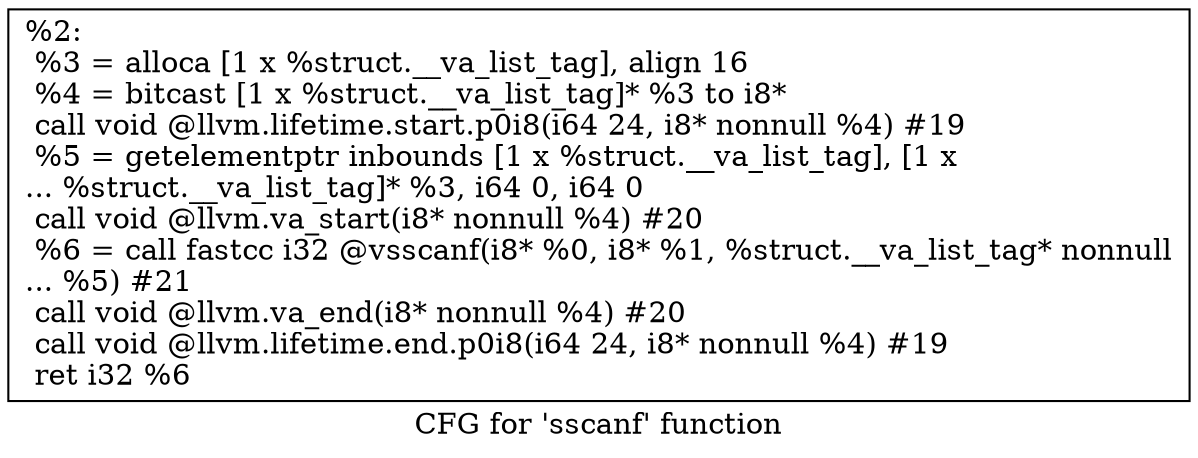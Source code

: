 digraph "CFG for 'sscanf' function" {
	label="CFG for 'sscanf' function";

	Node0x2790a40 [shape=record,label="{%2:\l  %3 = alloca [1 x %struct.__va_list_tag], align 16\l  %4 = bitcast [1 x %struct.__va_list_tag]* %3 to i8*\l  call void @llvm.lifetime.start.p0i8(i64 24, i8* nonnull %4) #19\l  %5 = getelementptr inbounds [1 x %struct.__va_list_tag], [1 x\l... %struct.__va_list_tag]* %3, i64 0, i64 0\l  call void @llvm.va_start(i8* nonnull %4) #20\l  %6 = call fastcc i32 @vsscanf(i8* %0, i8* %1, %struct.__va_list_tag* nonnull\l... %5) #21\l  call void @llvm.va_end(i8* nonnull %4) #20\l  call void @llvm.lifetime.end.p0i8(i64 24, i8* nonnull %4) #19\l  ret i32 %6\l}"];
}
